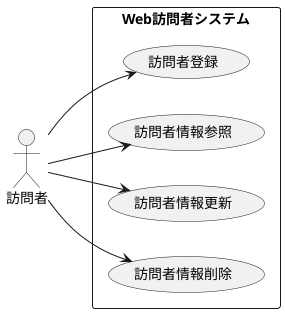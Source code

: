 @startuml Web訪問者システムユースケース図
left to right direction
actor 訪問者 as U1

rectangle Web訪問者システム as WVS {
  usecase "訪問者登録" as UC1
  usecase "訪問者情報参照" as UC2
  usecase "訪問者情報更新" as UC3
  usecase "訪問者情報削除" as UC4
}

U1 --> UC1
U1 --> UC2
U1 --> UC3
U1 --> UC4
@enduml